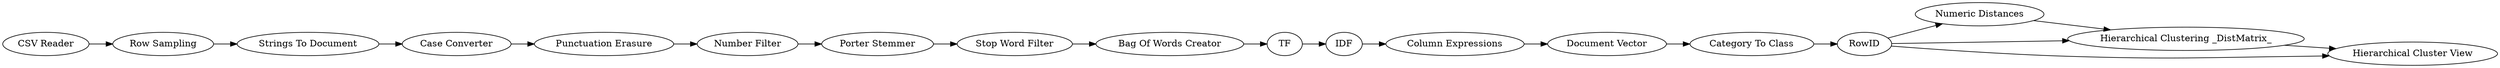digraph {
	1 [label="CSV Reader"]
	2 [label="Row Sampling"]
	3 [label="Strings To Document"]
	4 [label="Case Converter"]
	5 [label="Punctuation Erasure"]
	6 [label="Number Filter"]
	7 [label="Porter Stemmer"]
	8 [label="Stop Word Filter"]
	9 [label="Bag Of Words Creator"]
	10 [label=TF]
	11 [label=IDF]
	12 [label="Column Expressions"]
	13 [label="Document Vector"]
	14 [label="Category To Class"]
	15 [label=RowID]
	16 [label="Numeric Distances"]
	17 [label="Hierarchical Clustering _DistMatrix_"]
	18 [label="Hierarchical Cluster View"]
	1 -> 2
	2 -> 3
	3 -> 4
	4 -> 5
	5 -> 6
	6 -> 7
	7 -> 8
	8 -> 9
	9 -> 10
	10 -> 11
	11 -> 12
	12 -> 13
	13 -> 14
	14 -> 15
	15 -> 18
	15 -> 17
	15 -> 16
	16 -> 17
	17 -> 18
	rankdir=LR
}
